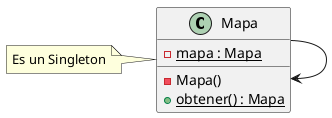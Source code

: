 @startuml

class Mapa {
    - {static} mapa : Mapa

    - Mapa()
    + {Static} obtener() : Mapa
}


Mapa --> Mapa

note left of Mapa: Es un Singleton

@enduml
